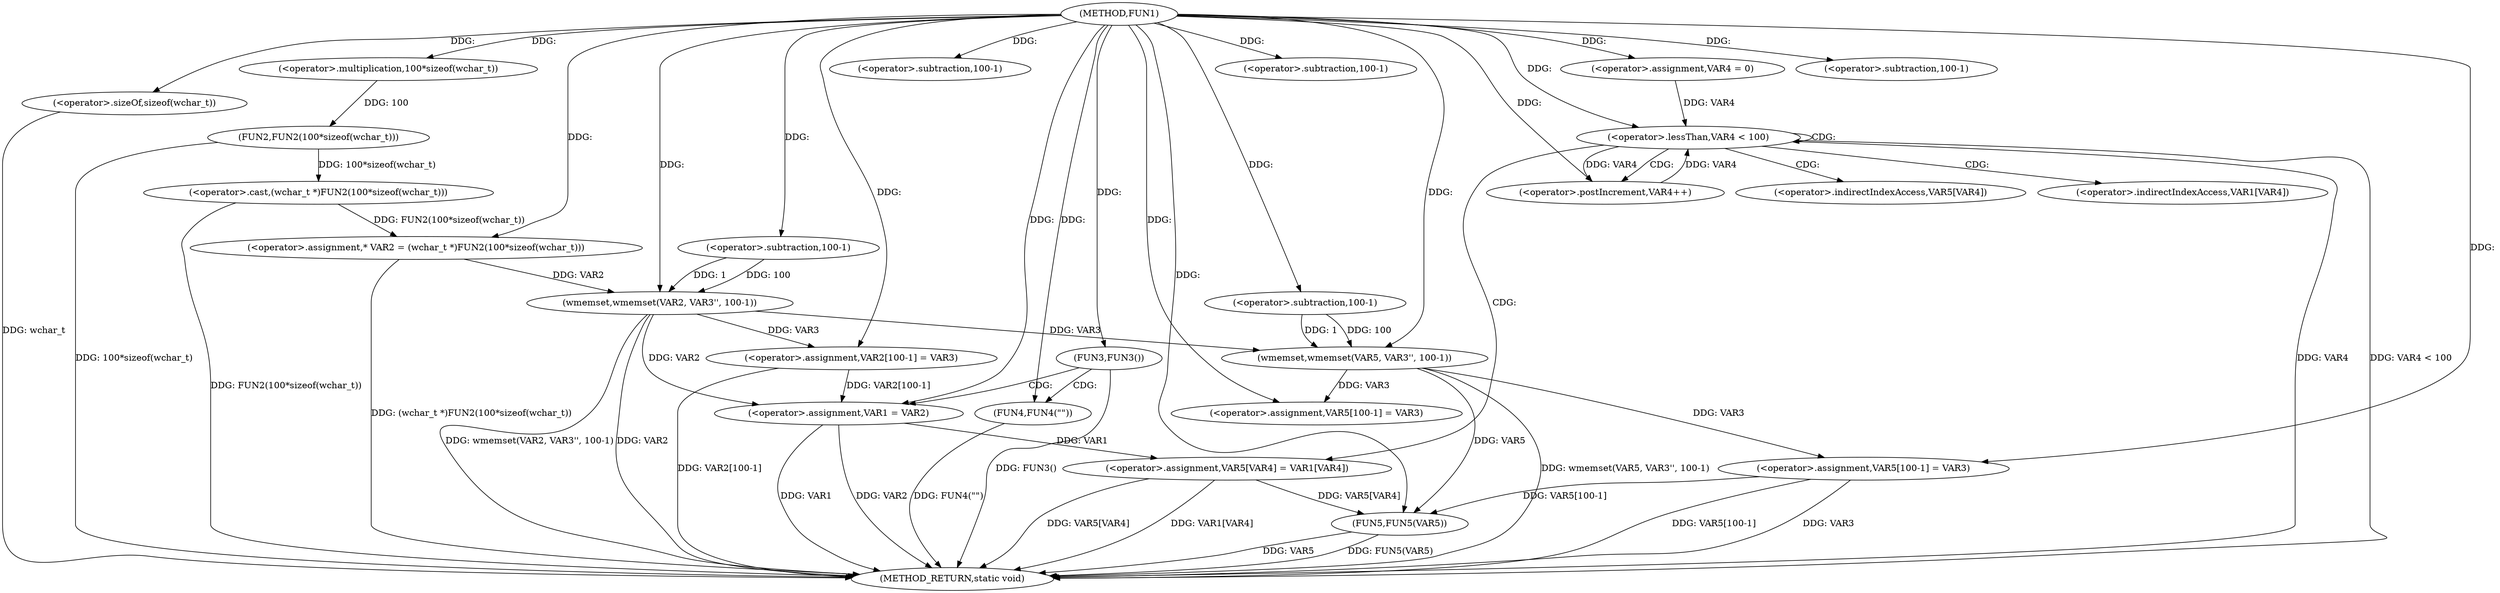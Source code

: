 digraph FUN1 {  
"1000100" [label = "(METHOD,FUN1)" ]
"1000178" [label = "(METHOD_RETURN,static void)" ]
"1000104" [label = "(<operator>.assignment,* VAR2 = (wchar_t *)FUN2(100*sizeof(wchar_t)))" ]
"1000106" [label = "(<operator>.cast,(wchar_t *)FUN2(100*sizeof(wchar_t)))" ]
"1000108" [label = "(FUN2,FUN2(100*sizeof(wchar_t)))" ]
"1000109" [label = "(<operator>.multiplication,100*sizeof(wchar_t))" ]
"1000111" [label = "(<operator>.sizeOf,sizeof(wchar_t))" ]
"1000113" [label = "(wmemset,wmemset(VAR2, VAR3'', 100-1))" ]
"1000116" [label = "(<operator>.subtraction,100-1)" ]
"1000119" [label = "(<operator>.assignment,VAR2[100-1] = VAR3)" ]
"1000122" [label = "(<operator>.subtraction,100-1)" ]
"1000127" [label = "(FUN3,FUN3())" ]
"1000129" [label = "(FUN4,FUN4(\"\"))" ]
"1000133" [label = "(<operator>.assignment,VAR1 = VAR2)" ]
"1000139" [label = "(wmemset,wmemset(VAR5, VAR3'', 100-1))" ]
"1000142" [label = "(<operator>.subtraction,100-1)" ]
"1000145" [label = "(<operator>.assignment,VAR5[100-1] = VAR3)" ]
"1000148" [label = "(<operator>.subtraction,100-1)" ]
"1000153" [label = "(<operator>.assignment,VAR4 = 0)" ]
"1000156" [label = "(<operator>.lessThan,VAR4 < 100)" ]
"1000159" [label = "(<operator>.postIncrement,VAR4++)" ]
"1000162" [label = "(<operator>.assignment,VAR5[VAR4] = VAR1[VAR4])" ]
"1000169" [label = "(<operator>.assignment,VAR5[100-1] = VAR3)" ]
"1000172" [label = "(<operator>.subtraction,100-1)" ]
"1000176" [label = "(FUN5,FUN5(VAR5))" ]
"1000163" [label = "(<operator>.indirectIndexAccess,VAR5[VAR4])" ]
"1000166" [label = "(<operator>.indirectIndexAccess,VAR1[VAR4])" ]
  "1000106" -> "1000178"  [ label = "DDG: FUN2(100*sizeof(wchar_t))"] 
  "1000156" -> "1000178"  [ label = "DDG: VAR4"] 
  "1000113" -> "1000178"  [ label = "DDG: VAR2"] 
  "1000139" -> "1000178"  [ label = "DDG: wmemset(VAR5, VAR3'', 100-1)"] 
  "1000162" -> "1000178"  [ label = "DDG: VAR1[VAR4]"] 
  "1000176" -> "1000178"  [ label = "DDG: FUN5(VAR5)"] 
  "1000156" -> "1000178"  [ label = "DDG: VAR4 < 100"] 
  "1000129" -> "1000178"  [ label = "DDG: FUN4(\"\")"] 
  "1000133" -> "1000178"  [ label = "DDG: VAR1"] 
  "1000127" -> "1000178"  [ label = "DDG: FUN3()"] 
  "1000111" -> "1000178"  [ label = "DDG: wchar_t"] 
  "1000133" -> "1000178"  [ label = "DDG: VAR2"] 
  "1000113" -> "1000178"  [ label = "DDG: wmemset(VAR2, VAR3'', 100-1)"] 
  "1000119" -> "1000178"  [ label = "DDG: VAR2[100-1]"] 
  "1000176" -> "1000178"  [ label = "DDG: VAR5"] 
  "1000169" -> "1000178"  [ label = "DDG: VAR5[100-1]"] 
  "1000162" -> "1000178"  [ label = "DDG: VAR5[VAR4]"] 
  "1000104" -> "1000178"  [ label = "DDG: (wchar_t *)FUN2(100*sizeof(wchar_t))"] 
  "1000169" -> "1000178"  [ label = "DDG: VAR3"] 
  "1000108" -> "1000178"  [ label = "DDG: 100*sizeof(wchar_t)"] 
  "1000106" -> "1000104"  [ label = "DDG: FUN2(100*sizeof(wchar_t))"] 
  "1000100" -> "1000104"  [ label = "DDG: "] 
  "1000108" -> "1000106"  [ label = "DDG: 100*sizeof(wchar_t)"] 
  "1000109" -> "1000108"  [ label = "DDG: 100"] 
  "1000100" -> "1000109"  [ label = "DDG: "] 
  "1000100" -> "1000111"  [ label = "DDG: "] 
  "1000104" -> "1000113"  [ label = "DDG: VAR2"] 
  "1000100" -> "1000113"  [ label = "DDG: "] 
  "1000116" -> "1000113"  [ label = "DDG: 100"] 
  "1000116" -> "1000113"  [ label = "DDG: 1"] 
  "1000100" -> "1000116"  [ label = "DDG: "] 
  "1000113" -> "1000119"  [ label = "DDG: VAR3"] 
  "1000100" -> "1000119"  [ label = "DDG: "] 
  "1000100" -> "1000122"  [ label = "DDG: "] 
  "1000100" -> "1000127"  [ label = "DDG: "] 
  "1000100" -> "1000129"  [ label = "DDG: "] 
  "1000113" -> "1000133"  [ label = "DDG: VAR2"] 
  "1000119" -> "1000133"  [ label = "DDG: VAR2[100-1]"] 
  "1000100" -> "1000133"  [ label = "DDG: "] 
  "1000100" -> "1000139"  [ label = "DDG: "] 
  "1000113" -> "1000139"  [ label = "DDG: VAR3"] 
  "1000142" -> "1000139"  [ label = "DDG: 100"] 
  "1000142" -> "1000139"  [ label = "DDG: 1"] 
  "1000100" -> "1000142"  [ label = "DDG: "] 
  "1000139" -> "1000145"  [ label = "DDG: VAR3"] 
  "1000100" -> "1000145"  [ label = "DDG: "] 
  "1000100" -> "1000148"  [ label = "DDG: "] 
  "1000100" -> "1000153"  [ label = "DDG: "] 
  "1000159" -> "1000156"  [ label = "DDG: VAR4"] 
  "1000153" -> "1000156"  [ label = "DDG: VAR4"] 
  "1000100" -> "1000156"  [ label = "DDG: "] 
  "1000156" -> "1000159"  [ label = "DDG: VAR4"] 
  "1000100" -> "1000159"  [ label = "DDG: "] 
  "1000133" -> "1000162"  [ label = "DDG: VAR1"] 
  "1000100" -> "1000169"  [ label = "DDG: "] 
  "1000139" -> "1000169"  [ label = "DDG: VAR3"] 
  "1000100" -> "1000172"  [ label = "DDG: "] 
  "1000139" -> "1000176"  [ label = "DDG: VAR5"] 
  "1000169" -> "1000176"  [ label = "DDG: VAR5[100-1]"] 
  "1000162" -> "1000176"  [ label = "DDG: VAR5[VAR4]"] 
  "1000100" -> "1000176"  [ label = "DDG: "] 
  "1000127" -> "1000129"  [ label = "CDG: "] 
  "1000127" -> "1000133"  [ label = "CDG: "] 
  "1000156" -> "1000163"  [ label = "CDG: "] 
  "1000156" -> "1000156"  [ label = "CDG: "] 
  "1000156" -> "1000166"  [ label = "CDG: "] 
  "1000156" -> "1000162"  [ label = "CDG: "] 
  "1000156" -> "1000159"  [ label = "CDG: "] 
}
